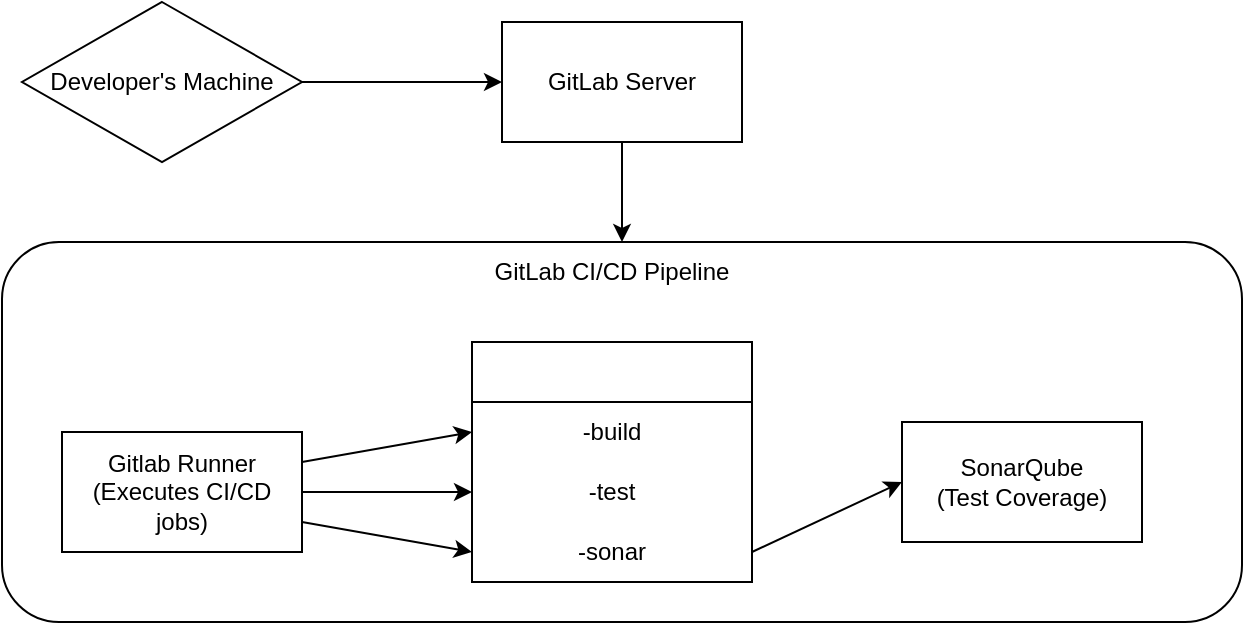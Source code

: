 <mxfile version="22.1.16" type="device">
  <diagram name="Page-1" id="1vUrRHOkJBhQOE9uUZrd">
    <mxGraphModel dx="1434" dy="782" grid="1" gridSize="10" guides="1" tooltips="1" connect="1" arrows="1" fold="1" page="1" pageScale="1" pageWidth="850" pageHeight="1100" math="0" shadow="0">
      <root>
        <mxCell id="0" />
        <mxCell id="1" parent="0" />
        <mxCell id="obbmkmHPKhclBu5uvltQ-3" value="" style="rounded=1;whiteSpace=wrap;html=1;" parent="1" vertex="1">
          <mxGeometry x="130" y="260" width="620" height="190" as="geometry" />
        </mxCell>
        <mxCell id="qCOMIhLOc6PoiviGoQhr-1" value="Developer&#39;s Machine" style="rhombus;whiteSpace=wrap;html=1;" parent="1" vertex="1">
          <mxGeometry x="140" y="140" width="140" height="80" as="geometry" />
        </mxCell>
        <mxCell id="qCOMIhLOc6PoiviGoQhr-2" value="GitLab Server" style="rounded=0;whiteSpace=wrap;html=1;" parent="1" vertex="1">
          <mxGeometry x="380" y="150" width="120" height="60" as="geometry" />
        </mxCell>
        <mxCell id="qCOMIhLOc6PoiviGoQhr-3" value="" style="endArrow=classic;html=1;rounded=0;exitX=1;exitY=0.5;exitDx=0;exitDy=0;entryX=0;entryY=0.5;entryDx=0;entryDy=0;" parent="1" source="qCOMIhLOc6PoiviGoQhr-1" target="qCOMIhLOc6PoiviGoQhr-2" edge="1">
          <mxGeometry width="50" height="50" relative="1" as="geometry">
            <mxPoint x="400" y="330" as="sourcePoint" />
            <mxPoint x="450" y="280" as="targetPoint" />
          </mxGeometry>
        </mxCell>
        <mxCell id="qCOMIhLOc6PoiviGoQhr-5" value="" style="swimlane;fontStyle=0;childLayout=stackLayout;horizontal=1;startSize=30;horizontalStack=0;resizeParent=1;resizeParentMax=0;resizeLast=0;collapsible=1;marginBottom=0;whiteSpace=wrap;html=1;align=center;" parent="1" vertex="1">
          <mxGeometry x="365" y="310" width="140" height="120" as="geometry" />
        </mxCell>
        <mxCell id="qCOMIhLOc6PoiviGoQhr-6" value="-build" style="text;strokeColor=none;fillColor=none;align=center;verticalAlign=middle;spacingLeft=4;spacingRight=4;overflow=hidden;points=[[0,0.5],[1,0.5]];portConstraint=eastwest;rotatable=0;whiteSpace=wrap;html=1;" parent="qCOMIhLOc6PoiviGoQhr-5" vertex="1">
          <mxGeometry y="30" width="140" height="30" as="geometry" />
        </mxCell>
        <mxCell id="qCOMIhLOc6PoiviGoQhr-7" value="-test" style="text;strokeColor=none;fillColor=none;align=center;verticalAlign=middle;spacingLeft=4;spacingRight=4;overflow=hidden;points=[[0,0.5],[1,0.5]];portConstraint=eastwest;rotatable=0;whiteSpace=wrap;html=1;" parent="qCOMIhLOc6PoiviGoQhr-5" vertex="1">
          <mxGeometry y="60" width="140" height="30" as="geometry" />
        </mxCell>
        <mxCell id="qCOMIhLOc6PoiviGoQhr-8" value="-sonar" style="text;strokeColor=none;fillColor=none;align=center;verticalAlign=middle;spacingLeft=4;spacingRight=4;overflow=hidden;points=[[0,0.5],[1,0.5]];portConstraint=eastwest;rotatable=0;whiteSpace=wrap;html=1;" parent="qCOMIhLOc6PoiviGoQhr-5" vertex="1">
          <mxGeometry y="90" width="140" height="30" as="geometry" />
        </mxCell>
        <mxCell id="qCOMIhLOc6PoiviGoQhr-9" value="" style="endArrow=classic;html=1;rounded=0;entryX=0.75;entryY=0;entryDx=0;entryDy=0;" parent="1" source="qCOMIhLOc6PoiviGoQhr-2" edge="1">
          <mxGeometry width="50" height="50" relative="1" as="geometry">
            <mxPoint x="620" y="145" as="sourcePoint" />
            <mxPoint x="440" y="260" as="targetPoint" />
          </mxGeometry>
        </mxCell>
        <mxCell id="qCOMIhLOc6PoiviGoQhr-10" value="Gitlab Runner&lt;br&gt;(Executes CI/CD jobs)" style="rounded=0;whiteSpace=wrap;html=1;" parent="1" vertex="1">
          <mxGeometry x="160" y="355" width="120" height="60" as="geometry" />
        </mxCell>
        <mxCell id="qCOMIhLOc6PoiviGoQhr-11" value="" style="endArrow=none;html=1;rounded=0;exitX=1;exitY=0.25;exitDx=0;exitDy=0;entryX=0;entryY=0.5;entryDx=0;entryDy=0;strokeColor=none;" parent="1" source="qCOMIhLOc6PoiviGoQhr-10" target="qCOMIhLOc6PoiviGoQhr-6" edge="1">
          <mxGeometry width="50" height="50" relative="1" as="geometry">
            <mxPoint x="395" y="385" as="sourcePoint" />
            <mxPoint x="445" y="335" as="targetPoint" />
          </mxGeometry>
        </mxCell>
        <mxCell id="qCOMIhLOc6PoiviGoQhr-14" value="SonarQube&lt;br&gt;(Test Coverage)" style="rounded=0;whiteSpace=wrap;html=1;align=center;" parent="1" vertex="1">
          <mxGeometry x="580" y="350" width="120" height="60" as="geometry" />
        </mxCell>
        <mxCell id="qCOMIhLOc6PoiviGoQhr-17" value="" style="endArrow=classic;html=1;rounded=0;exitX=1;exitY=0.5;exitDx=0;exitDy=0;entryX=0;entryY=0.5;entryDx=0;entryDy=0;" parent="1" source="qCOMIhLOc6PoiviGoQhr-8" target="qCOMIhLOc6PoiviGoQhr-14" edge="1">
          <mxGeometry width="50" height="50" relative="1" as="geometry">
            <mxPoint x="425" y="405" as="sourcePoint" />
            <mxPoint x="475" y="355" as="targetPoint" />
          </mxGeometry>
        </mxCell>
        <mxCell id="qCOMIhLOc6PoiviGoQhr-18" value="GitLab CI/CD Pipeline" style="text;html=1;strokeColor=none;fillColor=none;align=center;verticalAlign=middle;whiteSpace=wrap;rounded=0;" parent="1" vertex="1">
          <mxGeometry x="355" y="260" width="160" height="30" as="geometry" />
        </mxCell>
        <mxCell id="qCOMIhLOc6PoiviGoQhr-21" value="" style="endArrow=classic;html=1;rounded=0;exitX=1;exitY=0.25;exitDx=0;exitDy=0;entryX=0;entryY=0.5;entryDx=0;entryDy=0;" parent="1" source="qCOMIhLOc6PoiviGoQhr-10" target="qCOMIhLOc6PoiviGoQhr-6" edge="1">
          <mxGeometry width="50" height="50" relative="1" as="geometry">
            <mxPoint x="420" y="400" as="sourcePoint" />
            <mxPoint x="470" y="350" as="targetPoint" />
          </mxGeometry>
        </mxCell>
        <mxCell id="qCOMIhLOc6PoiviGoQhr-22" value="" style="endArrow=classic;html=1;rounded=0;exitX=1;exitY=0.5;exitDx=0;exitDy=0;entryX=0;entryY=0.5;entryDx=0;entryDy=0;" parent="1" source="qCOMIhLOc6PoiviGoQhr-10" target="qCOMIhLOc6PoiviGoQhr-7" edge="1">
          <mxGeometry width="50" height="50" relative="1" as="geometry">
            <mxPoint x="420" y="400" as="sourcePoint" />
            <mxPoint x="470" y="350" as="targetPoint" />
          </mxGeometry>
        </mxCell>
        <mxCell id="qCOMIhLOc6PoiviGoQhr-26" value="" style="endArrow=classic;html=1;rounded=0;exitX=1;exitY=0.75;exitDx=0;exitDy=0;entryX=0;entryY=0.5;entryDx=0;entryDy=0;" parent="1" source="qCOMIhLOc6PoiviGoQhr-10" target="qCOMIhLOc6PoiviGoQhr-8" edge="1">
          <mxGeometry width="50" height="50" relative="1" as="geometry">
            <mxPoint x="420" y="400" as="sourcePoint" />
            <mxPoint x="470" y="350" as="targetPoint" />
          </mxGeometry>
        </mxCell>
      </root>
    </mxGraphModel>
  </diagram>
</mxfile>
